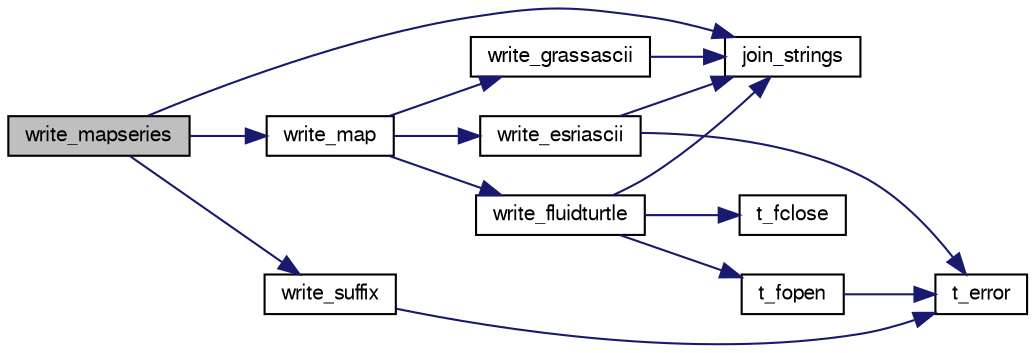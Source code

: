 digraph "write_mapseries"
{
  bgcolor="transparent";
  edge [fontname="FreeSans",fontsize="10",labelfontname="FreeSans",labelfontsize="10"];
  node [fontname="FreeSans",fontsize="10",shape=record];
  rankdir="LR";
  Node1 [label="write_mapseries",height=0.2,width=0.4,color="black", fillcolor="grey75", style="filled" fontcolor="black"];
  Node1 -> Node2 [color="midnightblue",fontsize="10",style="solid",fontname="FreeSans"];
  Node2 [label="join_strings",height=0.2,width=0.4,color="black",URL="$t__io_8c.html#a253a8608d77781c368033af63485c57f"];
  Node1 -> Node3 [color="midnightblue",fontsize="10",style="solid",fontname="FreeSans"];
  Node3 [label="write_map",height=0.2,width=0.4,color="black",URL="$rw__maps_8c.html#a90fd5c50a968eb05a3cb6c96367b400c"];
  Node3 -> Node4 [color="midnightblue",fontsize="10",style="solid",fontname="FreeSans"];
  Node4 [label="write_esriascii",height=0.2,width=0.4,color="black",URL="$write__ascii_8c.html#aa78d11872f0249488f9b6a3d520a6366"];
  Node4 -> Node5 [color="midnightblue",fontsize="10",style="solid",fontname="FreeSans"];
  Node5 [label="t_error",height=0.2,width=0.4,color="black",URL="$error_8c.html#af79ef7c6656ef0f3d2786e2b09c1755f"];
  Node4 -> Node2 [color="midnightblue",fontsize="10",style="solid",fontname="FreeSans"];
  Node3 -> Node6 [color="midnightblue",fontsize="10",style="solid",fontname="FreeSans"];
  Node6 [label="write_fluidturtle",height=0.2,width=0.4,color="black",URL="$write__ascii_8c.html#ae04bf5f36bb9a6834fdeaba0916411bd"];
  Node6 -> Node7 [color="midnightblue",fontsize="10",style="solid",fontname="FreeSans"];
  Node7 [label="t_fopen",height=0.2,width=0.4,color="black",URL="$t__io_8c.html#af34ea3bc62c51f24c92b1fd2e9efe91a"];
  Node7 -> Node5 [color="midnightblue",fontsize="10",style="solid",fontname="FreeSans"];
  Node6 -> Node2 [color="midnightblue",fontsize="10",style="solid",fontname="FreeSans"];
  Node6 -> Node8 [color="midnightblue",fontsize="10",style="solid",fontname="FreeSans"];
  Node8 [label="t_fclose",height=0.2,width=0.4,color="black",URL="$t__io_8c.html#afa95931383ff96048d6ec32f685a5f98"];
  Node3 -> Node9 [color="midnightblue",fontsize="10",style="solid",fontname="FreeSans"];
  Node9 [label="write_grassascii",height=0.2,width=0.4,color="black",URL="$write__ascii_8c.html#a89a50d4656229e59809b7b02044e1db6"];
  Node9 -> Node2 [color="midnightblue",fontsize="10",style="solid",fontname="FreeSans"];
  Node1 -> Node10 [color="midnightblue",fontsize="10",style="solid",fontname="FreeSans"];
  Node10 [label="write_suffix",height=0.2,width=0.4,color="black",URL="$rw__maps_8c.html#a489086e13f03df8adbba716e0a6877ae"];
  Node10 -> Node5 [color="midnightblue",fontsize="10",style="solid",fontname="FreeSans"];
}
